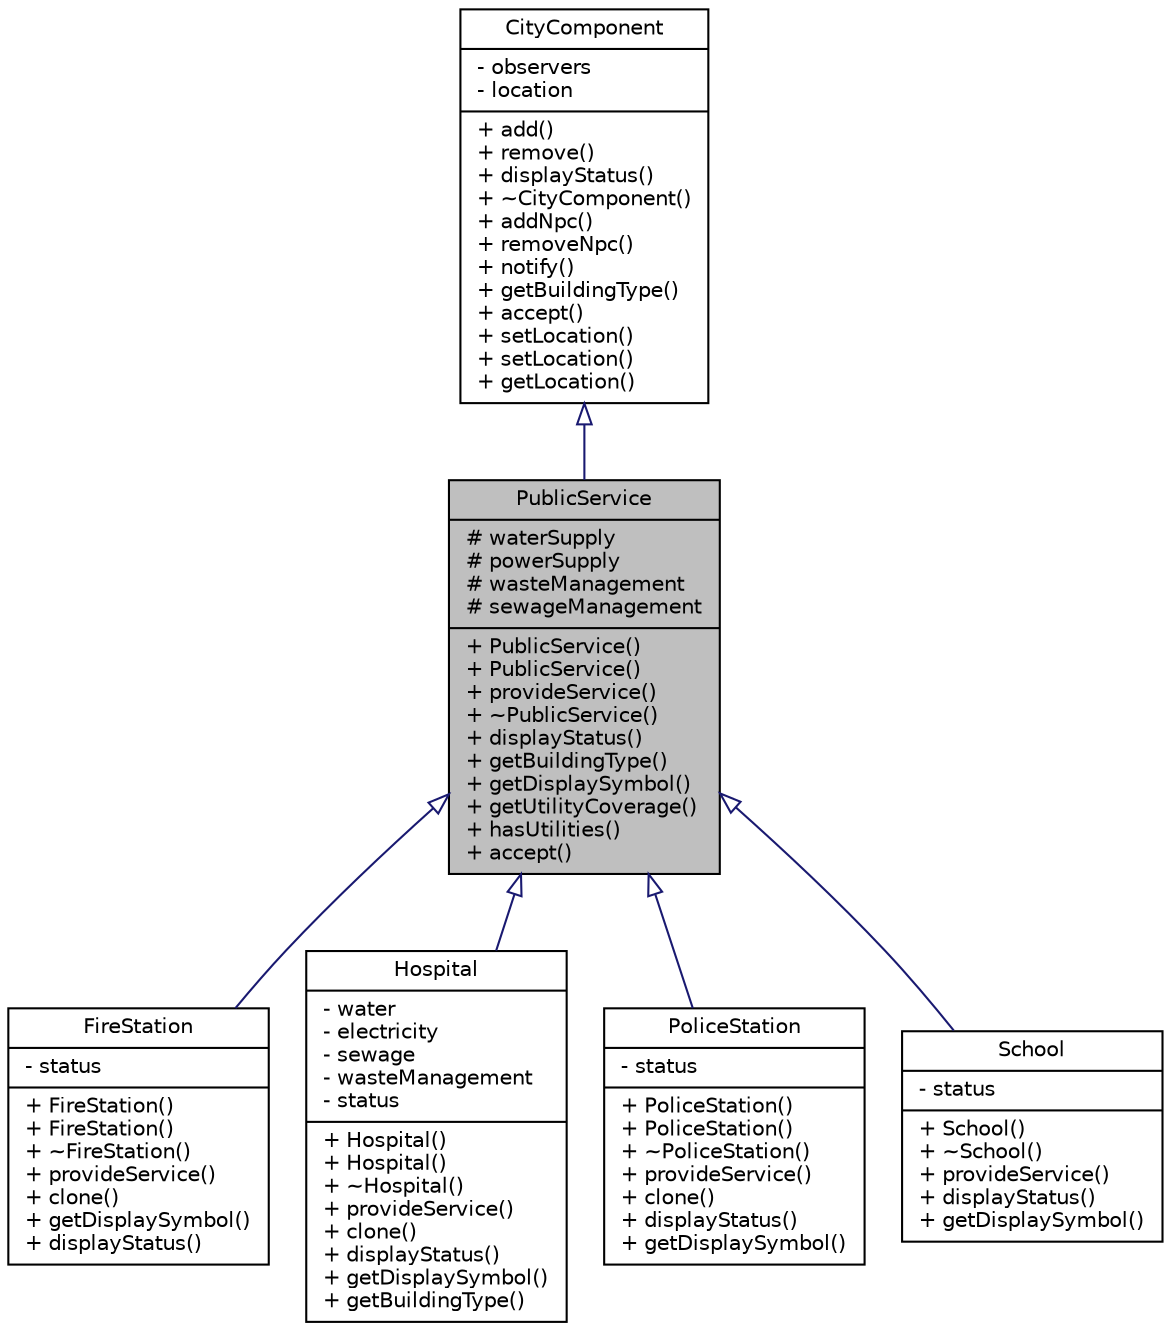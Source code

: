 digraph "PublicService"
{
 // LATEX_PDF_SIZE
  edge [fontname="Helvetica",fontsize="10",labelfontname="Helvetica",labelfontsize="10"];
  node [fontname="Helvetica",fontsize="10",shape=record];
  Node1 [label="{PublicService\n|# waterSupply\l# powerSupply\l# wasteManagement\l# sewageManagement\l|+ PublicService()\l+ PublicService()\l+ provideService()\l+ ~PublicService()\l+ displayStatus()\l+ getBuildingType()\l+ getDisplaySymbol()\l+ getUtilityCoverage()\l+ hasUtilities()\l+ accept()\l}",height=0.2,width=0.4,color="black", fillcolor="grey75", style="filled", fontcolor="black",tooltip="Abstract base class representing a public service."];
  Node2 -> Node1 [dir="back",color="midnightblue",fontsize="10",style="solid",arrowtail="onormal",fontname="Helvetica"];
  Node2 [label="{CityComponent\n|- observers\l- location\l|+ add()\l+ remove()\l+ displayStatus()\l+ ~CityComponent()\l+ addNpc()\l+ removeNpc()\l+ notify()\l+ getBuildingType()\l+ accept()\l+ setLocation()\l+ setLocation()\l+ getLocation()\l}",height=0.2,width=0.4,color="black", fillcolor="white", style="filled",URL="$classCityComponent.html",tooltip="Abstract base class representing a component of a city."];
  Node1 -> Node3 [dir="back",color="midnightblue",fontsize="10",style="solid",arrowtail="onormal",fontname="Helvetica"];
  Node3 [label="{FireStation\n|- status\l|+ FireStation()\l+ FireStation()\l+ ~FireStation()\l+ provideService()\l+ clone()\l+ getDisplaySymbol()\l+ displayStatus()\l}",height=0.2,width=0.4,color="black", fillcolor="white", style="filled",URL="$classFireStation.html",tooltip="Represents a fire station in the city."];
  Node1 -> Node4 [dir="back",color="midnightblue",fontsize="10",style="solid",arrowtail="onormal",fontname="Helvetica"];
  Node4 [label="{Hospital\n|- water\l- electricity\l- sewage\l- wasteManagement\l- status\l|+ Hospital()\l+ Hospital()\l+ ~Hospital()\l+ provideService()\l+ clone()\l+ displayStatus()\l+ getDisplaySymbol()\l+ getBuildingType()\l}",height=0.2,width=0.4,color="black", fillcolor="white", style="filled",URL="$classHospital.html",tooltip="Represents a hospital that provides medical services to citizens."];
  Node1 -> Node5 [dir="back",color="midnightblue",fontsize="10",style="solid",arrowtail="onormal",fontname="Helvetica"];
  Node5 [label="{PoliceStation\n|- status\l|+ PoliceStation()\l+ PoliceStation()\l+ ~PoliceStation()\l+ provideService()\l+ clone()\l+ displayStatus()\l+ getDisplaySymbol()\l}",height=0.2,width=0.4,color="black", fillcolor="white", style="filled",URL="$classPoliceStation.html",tooltip="Represents a police station public service in the city."];
  Node1 -> Node6 [dir="back",color="midnightblue",fontsize="10",style="solid",arrowtail="onormal",fontname="Helvetica"];
  Node6 [label="{School\n|- status\l|+ School()\l+ ~School()\l+ provideService()\l+ displayStatus()\l+ getDisplaySymbol()\l}",height=0.2,width=0.4,color="black", fillcolor="white", style="filled",URL="$classSchool.html",tooltip=" "];
}
